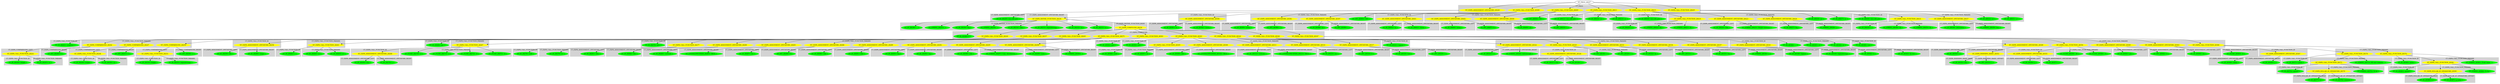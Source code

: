 digraph {

subgraph cluster0 {
 node [style=filled,color=white];
 style=filled;
 color=lightgrey;
 label = "CT_PROG";

"NT_EXPR_ASSIGNMENT_OPETATORS_28228"
 [fillcolor = yellow]
"NT_EXPR_CALL_FUNCTION_28389"
 [fillcolor = yellow]
"NT_EXPR_CALL_FUNCTION_28400"
 [fillcolor = yellow]
"NT_EXPR_CALL_FUNCTION_28411"
 [fillcolor = yellow]
"NT_EXPR_CALL_FUNCTION_28415"
 [fillcolor = yellow]
"NT_EXPR_CALL_FUNCTION_28429"
 [fillcolor = yellow]
}
"NT_PROG_28227"->"NT_EXPR_ASSIGNMENT_OPETATORS_28228"
subgraph cluster1 {
 node [style=filled,color=white];
 style=filled;
 color=lightgrey;
 label = "CT_EXPR_ASSIGNMENT_OPETATORS_LEFT";

"NT_ID_28229< two.cdfs.plot >"
 [fillcolor = green]
}
subgraph cluster2 {
 node [style=filled,color=white];
 style=filled;
 color=lightgrey;
 label = "CT_EXPR_ASSIGNMENT_OPETATORS_RIGHT";

"NT_EXPR_DEFINE_FUNCTION_28230"
 [fillcolor = yellow]
}
"NT_EXPR_ASSIGNMENT_OPETATORS_28228"->"NT_ID_28229< two.cdfs.plot >"
"NT_EXPR_ASSIGNMENT_OPETATORS_28228"->"NT_EXPR_DEFINE_FUNCTION_28230"
subgraph cluster3 {
 node [style=filled,color=white];
 style=filled;
 color=lightgrey;
 label = "CT_EXPR_DEFINE_FUNCTION_PARAMS";

"NT_ID_28231< x1 >"
 [fillcolor = green]
"NT_ID_28232< x2 >"
 [fillcolor = green]
"NT_ID_28233< legendstrings >"
 [fillcolor = green]
"NT_ID_28234< xlab >"
 [fillcolor = green]
"NT_STRING_28235<  >"
 [fillcolor = green]
"NT_ID_28236< log >"
 [fillcolor = green]
"NT_STRING_28237<  >"
 [fillcolor = green]
"NT_ID_28238< ... >"
 [fillcolor = green]
}
subgraph cluster4 {
 node [style=filled,color=white];
 style=filled;
 color=lightgrey;
 label = "CT_EXPR_DEFINE_FUNCTION_BODY";

"NT_EXPR_COMPOUND_28239"
 [fillcolor = yellow]
}
"NT_EXPR_DEFINE_FUNCTION_28230"->"NT_ID_28231< x1 >"
"NT_EXPR_DEFINE_FUNCTION_28230"->"NT_ID_28232< x2 >"
"NT_EXPR_DEFINE_FUNCTION_28230"->"NT_ID_28233< legendstrings >"
"NT_EXPR_DEFINE_FUNCTION_28230"->"NT_ID_28234< xlab >"
"NT_EXPR_DEFINE_FUNCTION_28230"->"NT_STRING_28235<  >"
"NT_EXPR_DEFINE_FUNCTION_28230"->"NT_ID_28236< log >"
"NT_EXPR_DEFINE_FUNCTION_28230"->"NT_STRING_28237<  >"
"NT_EXPR_DEFINE_FUNCTION_28230"->"NT_ID_28238< ... >"
"NT_EXPR_DEFINE_FUNCTION_28230"->"NT_EXPR_COMPOUND_28239"
subgraph cluster5 {
 node [style=filled,color=white];
 style=filled;
 color=lightgrey;
 label = "CT_EXPR_COMPOUND";

"NT_EXPR_CALL_FUNCTION_28240"
 [fillcolor = yellow]
"NT_EXPR_CALL_FUNCTION_28257"
 [fillcolor = yellow]
"NT_EXPR_CALL_FUNCTION_28265"
 [fillcolor = yellow]
"NT_EXPR_CALL_FUNCTION_28275"
 [fillcolor = yellow]
"NT_EXPR_CALL_FUNCTION_28301"
 [fillcolor = yellow]
"NT_EXPR_CALL_FUNCTION_28303"
 [fillcolor = yellow]
"NT_EXPR_CALL_FUNCTION_28320"
 [fillcolor = yellow]
"NT_EXPR_CALL_FUNCTION_28340"
 [fillcolor = yellow]
"NT_EXPR_CALL_FUNCTION_28347"
 [fillcolor = yellow]
"NT_ID_28388< k >"
 [fillcolor = green]
}
"NT_EXPR_COMPOUND_28239"->"NT_EXPR_CALL_FUNCTION_28240"
subgraph cluster6 {
 node [style=filled,color=white];
 style=filled;
 color=lightgrey;
 label = "CT_EXPR_CALL_FUNCTION_ID";

"NT_ID_28241< stopifnot >"
 [fillcolor = green]
}
subgraph cluster7 {
 node [style=filled,color=white];
 style=filled;
 color=lightgrey;
 label = "CT_EXPR_CALL_FUNCTION_PARAMS";

"NT_EXPR_COMPARISONS_28242"
 [fillcolor = yellow]
"NT_EXPR_COMPARISONS_28247"
 [fillcolor = yellow]
"NT_EXPR_COMPARISONS_28252"
 [fillcolor = yellow]
}
"NT_EXPR_CALL_FUNCTION_28240"->"NT_ID_28241< stopifnot >"
"NT_EXPR_CALL_FUNCTION_28240"->"NT_EXPR_COMPARISONS_28242"
subgraph cluster8 {
 node [style=filled,color=white];
 style=filled;
 color=lightgrey;
 label = "CT_EXPR_COMPARISONS_LEFT";

"NT_EXPR_CALL_FUNCTION_28243"
 [fillcolor = yellow]
}
subgraph cluster9 {
 node [style=filled,color=white];
 style=filled;
 color=lightgrey;
 label = "CT_EXPR_COMPARISONS_RIGHT";

"NT_INT_28246< 0 >"
 [fillcolor = green]
}
"NT_EXPR_COMPARISONS_28242"->"NT_EXPR_CALL_FUNCTION_28243"
subgraph cluster10 {
 node [style=filled,color=white];
 style=filled;
 color=lightgrey;
 label = "CT_EXPR_CALL_FUNCTION_ID";

"NT_ID_28244< length >"
 [fillcolor = green]
}
subgraph cluster11 {
 node [style=filled,color=white];
 style=filled;
 color=lightgrey;
 label = "CT_EXPR_CALL_FUNCTION_PARAMS";

"NT_ID_28245< x1 >"
 [fillcolor = green]
}
"NT_EXPR_CALL_FUNCTION_28243"->"NT_ID_28244< length >"
"NT_EXPR_CALL_FUNCTION_28243"->"NT_ID_28245< x1 >"
"NT_EXPR_COMPARISONS_28242"->"NT_INT_28246< 0 >"
"NT_EXPR_CALL_FUNCTION_28240"->"NT_EXPR_COMPARISONS_28247"
subgraph cluster12 {
 node [style=filled,color=white];
 style=filled;
 color=lightgrey;
 label = "CT_EXPR_COMPARISONS_LEFT";

"NT_EXPR_CALL_FUNCTION_28248"
 [fillcolor = yellow]
}
subgraph cluster13 {
 node [style=filled,color=white];
 style=filled;
 color=lightgrey;
 label = "CT_EXPR_COMPARISONS_RIGHT";

"NT_INT_28251< 0 >"
 [fillcolor = green]
}
"NT_EXPR_COMPARISONS_28247"->"NT_EXPR_CALL_FUNCTION_28248"
subgraph cluster14 {
 node [style=filled,color=white];
 style=filled;
 color=lightgrey;
 label = "CT_EXPR_CALL_FUNCTION_ID";

"NT_ID_28249< length >"
 [fillcolor = green]
}
subgraph cluster15 {
 node [style=filled,color=white];
 style=filled;
 color=lightgrey;
 label = "CT_EXPR_CALL_FUNCTION_PARAMS";

"NT_ID_28250< x2 >"
 [fillcolor = green]
}
"NT_EXPR_CALL_FUNCTION_28248"->"NT_ID_28249< length >"
"NT_EXPR_CALL_FUNCTION_28248"->"NT_ID_28250< x2 >"
"NT_EXPR_COMPARISONS_28247"->"NT_INT_28251< 0 >"
"NT_EXPR_CALL_FUNCTION_28240"->"NT_EXPR_COMPARISONS_28252"
subgraph cluster16 {
 node [style=filled,color=white];
 style=filled;
 color=lightgrey;
 label = "CT_EXPR_COMPARISONS_LEFT";

"NT_EXPR_CALL_FUNCTION_28253"
 [fillcolor = yellow]
}
subgraph cluster17 {
 node [style=filled,color=white];
 style=filled;
 color=lightgrey;
 label = "CT_EXPR_COMPARISONS_RIGHT";

"NT_INT_28256< 2 >"
 [fillcolor = green]
}
"NT_EXPR_COMPARISONS_28252"->"NT_EXPR_CALL_FUNCTION_28253"
subgraph cluster18 {
 node [style=filled,color=white];
 style=filled;
 color=lightgrey;
 label = "CT_EXPR_CALL_FUNCTION_ID";

"NT_ID_28254< length >"
 [fillcolor = green]
}
subgraph cluster19 {
 node [style=filled,color=white];
 style=filled;
 color=lightgrey;
 label = "CT_EXPR_CALL_FUNCTION_PARAMS";

"NT_ID_28255< legendstrings >"
 [fillcolor = green]
}
"NT_EXPR_CALL_FUNCTION_28253"->"NT_ID_28254< length >"
"NT_EXPR_CALL_FUNCTION_28253"->"NT_ID_28255< legendstrings >"
"NT_EXPR_COMPARISONS_28252"->"NT_INT_28256< 2 >"
"NT_EXPR_COMPOUND_28239"->"NT_EXPR_CALL_FUNCTION_28257"
subgraph cluster20 {
 node [style=filled,color=white];
 style=filled;
 color=lightgrey;
 label = "CT_EXPR_CALL_FUNCTION_ID";

"NT_EXPR_ASSIGNMENT_OPETATORS_28258"
 [fillcolor = yellow]
}
subgraph cluster21 {
 node [style=filled,color=white];
 style=filled;
 color=lightgrey;
 label = "CT_EXPR_CALL_FUNCTION_PARAMS";

"NT_EXPR_CALL_FUNCTION_28261"
 [fillcolor = yellow]
}
"NT_EXPR_CALL_FUNCTION_28257"->"NT_EXPR_ASSIGNMENT_OPETATORS_28258"
subgraph cluster22 {
 node [style=filled,color=white];
 style=filled;
 color=lightgrey;
 label = "CT_EXPR_ASSIGNMENT_OPETATORS_LEFT";

"NT_ID_28259< hilo >"
 [fillcolor = green]
}
subgraph cluster23 {
 node [style=filled,color=white];
 style=filled;
 color=lightgrey;
 label = "CT_EXPR_ASSIGNMENT_OPETATORS_RIGHT";

"NT_ID_28260< range >"
 [fillcolor = green]
}
"NT_EXPR_ASSIGNMENT_OPETATORS_28258"->"NT_ID_28259< hilo >"
"NT_EXPR_ASSIGNMENT_OPETATORS_28258"->"NT_ID_28260< range >"
"NT_EXPR_CALL_FUNCTION_28257"->"NT_EXPR_CALL_FUNCTION_28261"
subgraph cluster24 {
 node [style=filled,color=white];
 style=filled;
 color=lightgrey;
 label = "CT_EXPR_CALL_FUNCTION_ID";

"NT_ID_28262< c >"
 [fillcolor = green]
}
subgraph cluster25 {
 node [style=filled,color=white];
 style=filled;
 color=lightgrey;
 label = "CT_EXPR_CALL_FUNCTION_PARAMS";

"NT_ID_28263< x1 >"
 [fillcolor = green]
"NT_ID_28264< x2 >"
 [fillcolor = green]
}
"NT_EXPR_CALL_FUNCTION_28261"->"NT_ID_28262< c >"
"NT_EXPR_CALL_FUNCTION_28261"->"NT_ID_28263< x1 >"
"NT_EXPR_CALL_FUNCTION_28261"->"NT_ID_28264< x2 >"
"NT_EXPR_COMPOUND_28239"->"NT_EXPR_CALL_FUNCTION_28265"
subgraph cluster26 {
 node [style=filled,color=white];
 style=filled;
 color=lightgrey;
 label = "CT_EXPR_CALL_FUNCTION_ID";

"NT_ID_28266< par >"
 [fillcolor = green]
}
subgraph cluster27 {
 node [style=filled,color=white];
 style=filled;
 color=lightgrey;
 label = "CT_EXPR_CALL_FUNCTION_PARAMS";

"NT_EXPR_CALL_FUNCTION_28267"
 [fillcolor = yellow]
}
"NT_EXPR_CALL_FUNCTION_28265"->"NT_ID_28266< par >"
"NT_EXPR_CALL_FUNCTION_28265"->"NT_EXPR_CALL_FUNCTION_28267"
subgraph cluster28 {
 node [style=filled,color=white];
 style=filled;
 color=lightgrey;
 label = "CT_EXPR_CALL_FUNCTION_ID";

"NT_EXPR_ASSIGNMENT_OPETATORS_28268"
 [fillcolor = yellow]
}
subgraph cluster29 {
 node [style=filled,color=white];
 style=filled;
 color=lightgrey;
 label = "CT_EXPR_CALL_FUNCTION_PARAMS";

"NT_FLOAT_28271< .8 >"
 [fillcolor = green]
"NT_FLOAT_28272< .8 >"
 [fillcolor = green]
"NT_FLOAT_28273< .2 >"
 [fillcolor = green]
"NT_FLOAT_28274< .2 >"
 [fillcolor = green]
}
"NT_EXPR_CALL_FUNCTION_28267"->"NT_EXPR_ASSIGNMENT_OPETATORS_28268"
subgraph cluster30 {
 node [style=filled,color=white];
 style=filled;
 color=lightgrey;
 label = "CT_EXPR_ASSIGNMENT_OPETATORS_LEFT";

"NT_ID_28269< mai >"
 [fillcolor = green]
}
subgraph cluster31 {
 node [style=filled,color=white];
 style=filled;
 color=lightgrey;
 label = "CT_EXPR_ASSIGNMENT_OPETATORS_RIGHT";

"NT_ID_28270< c >"
 [fillcolor = green]
}
"NT_EXPR_ASSIGNMENT_OPETATORS_28268"->"NT_ID_28269< mai >"
"NT_EXPR_ASSIGNMENT_OPETATORS_28268"->"NT_ID_28270< c >"
"NT_EXPR_CALL_FUNCTION_28267"->"NT_FLOAT_28271< .8 >"
"NT_EXPR_CALL_FUNCTION_28267"->"NT_FLOAT_28272< .8 >"
"NT_EXPR_CALL_FUNCTION_28267"->"NT_FLOAT_28273< .2 >"
"NT_EXPR_CALL_FUNCTION_28267"->"NT_FLOAT_28274< .2 >"
"NT_EXPR_COMPOUND_28239"->"NT_EXPR_CALL_FUNCTION_28275"
subgraph cluster32 {
 node [style=filled,color=white];
 style=filled;
 color=lightgrey;
 label = "CT_EXPR_CALL_FUNCTION_ID";

"NT_ID_28276< plot >"
 [fillcolor = green]
}
subgraph cluster33 {
 node [style=filled,color=white];
 style=filled;
 color=lightgrey;
 label = "CT_EXPR_CALL_FUNCTION_PARAMS";

"NT_EXPR_CALL_FUNCTION_28277"
 [fillcolor = yellow]
"NT_EXPR_ASSIGNMENT_OPETATORS_28280"
 [fillcolor = yellow]
"NT_EXPR_ASSIGNMENT_OPETATORS_28283"
 [fillcolor = yellow]
"NT_EXPR_ASSIGNMENT_OPETATORS_28286"
 [fillcolor = yellow]
"NT_EXPR_ASSIGNMENT_OPETATORS_28289"
 [fillcolor = yellow]
"NT_EXPR_ASSIGNMENT_OPETATORS_28292"
 [fillcolor = yellow]
"NT_EXPR_ASSIGNMENT_OPETATORS_28295"
 [fillcolor = yellow]
"NT_EXPR_ASSIGNMENT_OPETATORS_28298"
 [fillcolor = yellow]
}
"NT_EXPR_CALL_FUNCTION_28275"->"NT_ID_28276< plot >"
"NT_EXPR_CALL_FUNCTION_28275"->"NT_EXPR_CALL_FUNCTION_28277"
subgraph cluster34 {
 node [style=filled,color=white];
 style=filled;
 color=lightgrey;
 label = "CT_EXPR_CALL_FUNCTION_ID";

"NT_ID_28278< ecdf >"
 [fillcolor = green]
}
subgraph cluster35 {
 node [style=filled,color=white];
 style=filled;
 color=lightgrey;
 label = "CT_EXPR_CALL_FUNCTION_PARAMS";

"NT_ID_28279< x1 >"
 [fillcolor = green]
}
"NT_EXPR_CALL_FUNCTION_28277"->"NT_ID_28278< ecdf >"
"NT_EXPR_CALL_FUNCTION_28277"->"NT_ID_28279< x1 >"
"NT_EXPR_CALL_FUNCTION_28275"->"NT_EXPR_ASSIGNMENT_OPETATORS_28280"
subgraph cluster36 {
 node [style=filled,color=white];
 style=filled;
 color=lightgrey;
 label = "CT_EXPR_ASSIGNMENT_OPETATORS_LEFT";

"NT_ID_28281< xlim >"
 [fillcolor = green]
}
subgraph cluster37 {
 node [style=filled,color=white];
 style=filled;
 color=lightgrey;
 label = "CT_EXPR_ASSIGNMENT_OPETATORS_RIGHT";

"NT_ID_28282< hilo >"
 [fillcolor = green]
}
"NT_EXPR_ASSIGNMENT_OPETATORS_28280"->"NT_ID_28281< xlim >"
"NT_EXPR_ASSIGNMENT_OPETATORS_28280"->"NT_ID_28282< hilo >"
"NT_EXPR_CALL_FUNCTION_28275"->"NT_EXPR_ASSIGNMENT_OPETATORS_28283"
subgraph cluster38 {
 node [style=filled,color=white];
 style=filled;
 color=lightgrey;
 label = "CT_EXPR_ASSIGNMENT_OPETATORS_LEFT";

"NT_ID_28284< verticals >"
 [fillcolor = green]
}
subgraph cluster39 {
 node [style=filled,color=white];
 style=filled;
 color=lightgrey;
 label = "CT_EXPR_ASSIGNMENT_OPETATORS_RIGHT";

"NT_LITERALSPECIFIER_28285< TRUE >"
 [fillcolor = green]
}
"NT_EXPR_ASSIGNMENT_OPETATORS_28283"->"NT_ID_28284< verticals >"
"NT_EXPR_ASSIGNMENT_OPETATORS_28283"->"NT_LITERALSPECIFIER_28285< TRUE >"
"NT_EXPR_CALL_FUNCTION_28275"->"NT_EXPR_ASSIGNMENT_OPETATORS_28286"
subgraph cluster40 {
 node [style=filled,color=white];
 style=filled;
 color=lightgrey;
 label = "CT_EXPR_ASSIGNMENT_OPETATORS_LEFT";

"NT_ID_28287< cex >"
 [fillcolor = green]
}
subgraph cluster41 {
 node [style=filled,color=white];
 style=filled;
 color=lightgrey;
 label = "CT_EXPR_ASSIGNMENT_OPETATORS_RIGHT";

"NT_INT_28288< 0 >"
 [fillcolor = green]
}
"NT_EXPR_ASSIGNMENT_OPETATORS_28286"->"NT_ID_28287< cex >"
"NT_EXPR_ASSIGNMENT_OPETATORS_28286"->"NT_INT_28288< 0 >"
"NT_EXPR_CALL_FUNCTION_28275"->"NT_EXPR_ASSIGNMENT_OPETATORS_28289"
subgraph cluster42 {
 node [style=filled,color=white];
 style=filled;
 color=lightgrey;
 label = "CT_EXPR_ASSIGNMENT_OPETATORS_LEFT";

"NT_ID_28290< xlab >"
 [fillcolor = green]
}
subgraph cluster43 {
 node [style=filled,color=white];
 style=filled;
 color=lightgrey;
 label = "CT_EXPR_ASSIGNMENT_OPETATORS_RIGHT";

"NT_ID_28291< xlab >"
 [fillcolor = green]
}
"NT_EXPR_ASSIGNMENT_OPETATORS_28289"->"NT_ID_28290< xlab >"
"NT_EXPR_ASSIGNMENT_OPETATORS_28289"->"NT_ID_28291< xlab >"
"NT_EXPR_CALL_FUNCTION_28275"->"NT_EXPR_ASSIGNMENT_OPETATORS_28292"
subgraph cluster44 {
 node [style=filled,color=white];
 style=filled;
 color=lightgrey;
 label = "CT_EXPR_ASSIGNMENT_OPETATORS_LEFT";

"NT_ID_28293< log >"
 [fillcolor = green]
}
subgraph cluster45 {
 node [style=filled,color=white];
 style=filled;
 color=lightgrey;
 label = "CT_EXPR_ASSIGNMENT_OPETATORS_RIGHT";

"NT_ID_28294< log >"
 [fillcolor = green]
}
"NT_EXPR_ASSIGNMENT_OPETATORS_28292"->"NT_ID_28293< log >"
"NT_EXPR_ASSIGNMENT_OPETATORS_28292"->"NT_ID_28294< log >"
"NT_EXPR_CALL_FUNCTION_28275"->"NT_EXPR_ASSIGNMENT_OPETATORS_28295"
subgraph cluster46 {
 node [style=filled,color=white];
 style=filled;
 color=lightgrey;
 label = "CT_EXPR_ASSIGNMENT_OPETATORS_LEFT";

"NT_ID_28296< ylab >"
 [fillcolor = green]
}
subgraph cluster47 {
 node [style=filled,color=white];
 style=filled;
 color=lightgrey;
 label = "CT_EXPR_ASSIGNMENT_OPETATORS_RIGHT";

"NT_STRING_28297< Cum. distribution >"
 [fillcolor = green]
}
"NT_EXPR_ASSIGNMENT_OPETATORS_28295"->"NT_ID_28296< ylab >"
"NT_EXPR_ASSIGNMENT_OPETATORS_28295"->"NT_STRING_28297< Cum. distribution >"
"NT_EXPR_CALL_FUNCTION_28275"->"NT_EXPR_ASSIGNMENT_OPETATORS_28298"
subgraph cluster48 {
 node [style=filled,color=white];
 style=filled;
 color=lightgrey;
 label = "CT_EXPR_ASSIGNMENT_OPETATORS_LEFT";

"NT_ID_28299< main >"
 [fillcolor = green]
}
subgraph cluster49 {
 node [style=filled,color=white];
 style=filled;
 color=lightgrey;
 label = "CT_EXPR_ASSIGNMENT_OPETATORS_RIGHT";

"NT_STRING_28300<  >"
 [fillcolor = green]
}
"NT_EXPR_ASSIGNMENT_OPETATORS_28298"->"NT_ID_28299< main >"
"NT_EXPR_ASSIGNMENT_OPETATORS_28298"->"NT_STRING_28300<  >"
"NT_EXPR_COMPOUND_28239"->"NT_EXPR_CALL_FUNCTION_28301"
subgraph cluster50 {
 node [style=filled,color=white];
 style=filled;
 color=lightgrey;
 label = "CT_EXPR_CALL_FUNCTION_ID";

"NT_ID_28302< grid >"
 [fillcolor = green]
}
"NT_EXPR_CALL_FUNCTION_28301"->"NT_ID_28302< grid >"
"NT_EXPR_COMPOUND_28239"->"NT_EXPR_CALL_FUNCTION_28303"
subgraph cluster51 {
 node [style=filled,color=white];
 style=filled;
 color=lightgrey;
 label = "CT_EXPR_CALL_FUNCTION_ID";

"NT_ID_28304< plot >"
 [fillcolor = green]
}
subgraph cluster52 {
 node [style=filled,color=white];
 style=filled;
 color=lightgrey;
 label = "CT_EXPR_CALL_FUNCTION_PARAMS";

"NT_EXPR_CALL_FUNCTION_28305"
 [fillcolor = yellow]
"NT_EXPR_ASSIGNMENT_OPETATORS_28308"
 [fillcolor = yellow]
"NT_EXPR_ASSIGNMENT_OPETATORS_28311"
 [fillcolor = yellow]
"NT_EXPR_ASSIGNMENT_OPETATORS_28314"
 [fillcolor = yellow]
"NT_EXPR_ASSIGNMENT_OPETATORS_28317"
 [fillcolor = yellow]
}
"NT_EXPR_CALL_FUNCTION_28303"->"NT_ID_28304< plot >"
"NT_EXPR_CALL_FUNCTION_28303"->"NT_EXPR_CALL_FUNCTION_28305"
subgraph cluster53 {
 node [style=filled,color=white];
 style=filled;
 color=lightgrey;
 label = "CT_EXPR_CALL_FUNCTION_ID";

"NT_ID_28306< ecdf >"
 [fillcolor = green]
}
subgraph cluster54 {
 node [style=filled,color=white];
 style=filled;
 color=lightgrey;
 label = "CT_EXPR_CALL_FUNCTION_PARAMS";

"NT_ID_28307< x2 >"
 [fillcolor = green]
}
"NT_EXPR_CALL_FUNCTION_28305"->"NT_ID_28306< ecdf >"
"NT_EXPR_CALL_FUNCTION_28305"->"NT_ID_28307< x2 >"
"NT_EXPR_CALL_FUNCTION_28303"->"NT_EXPR_ASSIGNMENT_OPETATORS_28308"
subgraph cluster55 {
 node [style=filled,color=white];
 style=filled;
 color=lightgrey;
 label = "CT_EXPR_ASSIGNMENT_OPETATORS_LEFT";

"NT_ID_28309< add >"
 [fillcolor = green]
}
subgraph cluster56 {
 node [style=filled,color=white];
 style=filled;
 color=lightgrey;
 label = "CT_EXPR_ASSIGNMENT_OPETATORS_RIGHT";

"NT_LITERALSPECIFIER_28310< TRUE >"
 [fillcolor = green]
}
"NT_EXPR_ASSIGNMENT_OPETATORS_28308"->"NT_ID_28309< add >"
"NT_EXPR_ASSIGNMENT_OPETATORS_28308"->"NT_LITERALSPECIFIER_28310< TRUE >"
"NT_EXPR_CALL_FUNCTION_28303"->"NT_EXPR_ASSIGNMENT_OPETATORS_28311"
subgraph cluster57 {
 node [style=filled,color=white];
 style=filled;
 color=lightgrey;
 label = "CT_EXPR_ASSIGNMENT_OPETATORS_LEFT";

"NT_ID_28312< verticals >"
 [fillcolor = green]
}
subgraph cluster58 {
 node [style=filled,color=white];
 style=filled;
 color=lightgrey;
 label = "CT_EXPR_ASSIGNMENT_OPETATORS_RIGHT";

"NT_LITERALSPECIFIER_28313< TRUE >"
 [fillcolor = green]
}
"NT_EXPR_ASSIGNMENT_OPETATORS_28311"->"NT_ID_28312< verticals >"
"NT_EXPR_ASSIGNMENT_OPETATORS_28311"->"NT_LITERALSPECIFIER_28313< TRUE >"
"NT_EXPR_CALL_FUNCTION_28303"->"NT_EXPR_ASSIGNMENT_OPETATORS_28314"
subgraph cluster59 {
 node [style=filled,color=white];
 style=filled;
 color=lightgrey;
 label = "CT_EXPR_ASSIGNMENT_OPETATORS_LEFT";

"NT_ID_28315< cex >"
 [fillcolor = green]
}
subgraph cluster60 {
 node [style=filled,color=white];
 style=filled;
 color=lightgrey;
 label = "CT_EXPR_ASSIGNMENT_OPETATORS_RIGHT";

"NT_INT_28316< 0 >"
 [fillcolor = green]
}
"NT_EXPR_ASSIGNMENT_OPETATORS_28314"->"NT_ID_28315< cex >"
"NT_EXPR_ASSIGNMENT_OPETATORS_28314"->"NT_INT_28316< 0 >"
"NT_EXPR_CALL_FUNCTION_28303"->"NT_EXPR_ASSIGNMENT_OPETATORS_28317"
subgraph cluster61 {
 node [style=filled,color=white];
 style=filled;
 color=lightgrey;
 label = "CT_EXPR_ASSIGNMENT_OPETATORS_LEFT";

"NT_ID_28318< lwd >"
 [fillcolor = green]
}
subgraph cluster62 {
 node [style=filled,color=white];
 style=filled;
 color=lightgrey;
 label = "CT_EXPR_ASSIGNMENT_OPETATORS_RIGHT";

"NT_INT_28319< 3 >"
 [fillcolor = green]
}
"NT_EXPR_ASSIGNMENT_OPETATORS_28317"->"NT_ID_28318< lwd >"
"NT_EXPR_ASSIGNMENT_OPETATORS_28317"->"NT_INT_28319< 3 >"
"NT_EXPR_COMPOUND_28239"->"NT_EXPR_CALL_FUNCTION_28320"
subgraph cluster63 {
 node [style=filled,color=white];
 style=filled;
 color=lightgrey;
 label = "CT_EXPR_CALL_FUNCTION_ID";

"NT_ID_28321< legend >"
 [fillcolor = green]
}
subgraph cluster64 {
 node [style=filled,color=white];
 style=filled;
 color=lightgrey;
 label = "CT_EXPR_CALL_FUNCTION_PARAMS";

"NT_EXPR_ASSIGNMENT_OPETATORS_28322"
 [fillcolor = yellow]
"NT_EXPR_CALL_FUNCTION_28325"
 [fillcolor = yellow]
"NT_EXPR_ASSIGNMENT_OPETATORS_28331"
 [fillcolor = yellow]
"NT_EXPR_ASSIGNMENT_OPETATORS_28334"
 [fillcolor = yellow]
"NT_EXPR_ASSIGNMENT_OPETATORS_28337"
 [fillcolor = yellow]
}
"NT_EXPR_CALL_FUNCTION_28320"->"NT_ID_28321< legend >"
"NT_EXPR_CALL_FUNCTION_28320"->"NT_EXPR_ASSIGNMENT_OPETATORS_28322"
subgraph cluster65 {
 node [style=filled,color=white];
 style=filled;
 color=lightgrey;
 label = "CT_EXPR_ASSIGNMENT_OPETATORS_LEFT";

"NT_ID_28323< x >"
 [fillcolor = green]
}
subgraph cluster66 {
 node [style=filled,color=white];
 style=filled;
 color=lightgrey;
 label = "CT_EXPR_ASSIGNMENT_OPETATORS_RIGHT";

"NT_STRING_28324< bottomright >"
 [fillcolor = green]
}
"NT_EXPR_ASSIGNMENT_OPETATORS_28322"->"NT_ID_28323< x >"
"NT_EXPR_ASSIGNMENT_OPETATORS_28322"->"NT_STRING_28324< bottomright >"
"NT_EXPR_CALL_FUNCTION_28320"->"NT_EXPR_CALL_FUNCTION_28325"
subgraph cluster67 {
 node [style=filled,color=white];
 style=filled;
 color=lightgrey;
 label = "CT_EXPR_CALL_FUNCTION_ID";

"NT_EXPR_ASSIGNMENT_OPETATORS_28326"
 [fillcolor = yellow]
}
subgraph cluster68 {
 node [style=filled,color=white];
 style=filled;
 color=lightgrey;
 label = "CT_EXPR_CALL_FUNCTION_PARAMS";

"NT_INT_28329< 1 >"
 [fillcolor = green]
"NT_INT_28330< 3 >"
 [fillcolor = green]
}
"NT_EXPR_CALL_FUNCTION_28325"->"NT_EXPR_ASSIGNMENT_OPETATORS_28326"
subgraph cluster69 {
 node [style=filled,color=white];
 style=filled;
 color=lightgrey;
 label = "CT_EXPR_ASSIGNMENT_OPETATORS_LEFT";

"NT_ID_28327< lwd >"
 [fillcolor = green]
}
subgraph cluster70 {
 node [style=filled,color=white];
 style=filled;
 color=lightgrey;
 label = "CT_EXPR_ASSIGNMENT_OPETATORS_RIGHT";

"NT_ID_28328< c >"
 [fillcolor = green]
}
"NT_EXPR_ASSIGNMENT_OPETATORS_28326"->"NT_ID_28327< lwd >"
"NT_EXPR_ASSIGNMENT_OPETATORS_28326"->"NT_ID_28328< c >"
"NT_EXPR_CALL_FUNCTION_28325"->"NT_INT_28329< 1 >"
"NT_EXPR_CALL_FUNCTION_28325"->"NT_INT_28330< 3 >"
"NT_EXPR_CALL_FUNCTION_28320"->"NT_EXPR_ASSIGNMENT_OPETATORS_28331"
subgraph cluster71 {
 node [style=filled,color=white];
 style=filled;
 color=lightgrey;
 label = "CT_EXPR_ASSIGNMENT_OPETATORS_LEFT";

"NT_ID_28332< lty >"
 [fillcolor = green]
}
subgraph cluster72 {
 node [style=filled,color=white];
 style=filled;
 color=lightgrey;
 label = "CT_EXPR_ASSIGNMENT_OPETATORS_RIGHT";

"NT_INT_28333< 1 >"
 [fillcolor = green]
}
"NT_EXPR_ASSIGNMENT_OPETATORS_28331"->"NT_ID_28332< lty >"
"NT_EXPR_ASSIGNMENT_OPETATORS_28331"->"NT_INT_28333< 1 >"
"NT_EXPR_CALL_FUNCTION_28320"->"NT_EXPR_ASSIGNMENT_OPETATORS_28334"
subgraph cluster73 {
 node [style=filled,color=white];
 style=filled;
 color=lightgrey;
 label = "CT_EXPR_ASSIGNMENT_OPETATORS_LEFT";

"NT_ID_28335< bty >"
 [fillcolor = green]
}
subgraph cluster74 {
 node [style=filled,color=white];
 style=filled;
 color=lightgrey;
 label = "CT_EXPR_ASSIGNMENT_OPETATORS_RIGHT";

"NT_STRING_28336< n >"
 [fillcolor = green]
}
"NT_EXPR_ASSIGNMENT_OPETATORS_28334"->"NT_ID_28335< bty >"
"NT_EXPR_ASSIGNMENT_OPETATORS_28334"->"NT_STRING_28336< n >"
"NT_EXPR_CALL_FUNCTION_28320"->"NT_EXPR_ASSIGNMENT_OPETATORS_28337"
subgraph cluster75 {
 node [style=filled,color=white];
 style=filled;
 color=lightgrey;
 label = "CT_EXPR_ASSIGNMENT_OPETATORS_LEFT";

"NT_ID_28338< legend >"
 [fillcolor = green]
}
subgraph cluster76 {
 node [style=filled,color=white];
 style=filled;
 color=lightgrey;
 label = "CT_EXPR_ASSIGNMENT_OPETATORS_RIGHT";

"NT_ID_28339< legendstrings >"
 [fillcolor = green]
}
"NT_EXPR_ASSIGNMENT_OPETATORS_28337"->"NT_ID_28338< legend >"
"NT_EXPR_ASSIGNMENT_OPETATORS_28337"->"NT_ID_28339< legendstrings >"
"NT_EXPR_COMPOUND_28239"->"NT_EXPR_CALL_FUNCTION_28340"
subgraph cluster77 {
 node [style=filled,color=white];
 style=filled;
 color=lightgrey;
 label = "CT_EXPR_CALL_FUNCTION_ID";

"NT_EXPR_ASSIGNMENT_OPETATORS_28341"
 [fillcolor = yellow]
}
subgraph cluster78 {
 node [style=filled,color=white];
 style=filled;
 color=lightgrey;
 label = "CT_EXPR_CALL_FUNCTION_PARAMS";

"NT_ID_28344< x1 >"
 [fillcolor = green]
"NT_ID_28345< x2 >"
 [fillcolor = green]
"NT_ID_28346< ... >"
 [fillcolor = green]
}
"NT_EXPR_CALL_FUNCTION_28340"->"NT_EXPR_ASSIGNMENT_OPETATORS_28341"
subgraph cluster79 {
 node [style=filled,color=white];
 style=filled;
 color=lightgrey;
 label = "CT_EXPR_ASSIGNMENT_OPETATORS_LEFT";

"NT_ID_28342< k >"
 [fillcolor = green]
}
subgraph cluster80 {
 node [style=filled,color=white];
 style=filled;
 color=lightgrey;
 label = "CT_EXPR_ASSIGNMENT_OPETATORS_RIGHT";

"NT_ID_28343< ks.test >"
 [fillcolor = green]
}
"NT_EXPR_ASSIGNMENT_OPETATORS_28341"->"NT_ID_28342< k >"
"NT_EXPR_ASSIGNMENT_OPETATORS_28341"->"NT_ID_28343< ks.test >"
"NT_EXPR_CALL_FUNCTION_28340"->"NT_ID_28344< x1 >"
"NT_EXPR_CALL_FUNCTION_28340"->"NT_ID_28345< x2 >"
"NT_EXPR_CALL_FUNCTION_28340"->"NT_ID_28346< ... >"
"NT_EXPR_COMPOUND_28239"->"NT_EXPR_CALL_FUNCTION_28347"
subgraph cluster81 {
 node [style=filled,color=white];
 style=filled;
 color=lightgrey;
 label = "CT_EXPR_CALL_FUNCTION_ID";

"NT_ID_28348< text >"
 [fillcolor = green]
}
subgraph cluster82 {
 node [style=filled,color=white];
 style=filled;
 color=lightgrey;
 label = "CT_EXPR_CALL_FUNCTION_PARAMS";

"NT_EXPR_ASSIGNMENT_OPETATORS_28349"
 [fillcolor = yellow]
"NT_EXPR_CALL_FUNCTION_28354"
 [fillcolor = yellow]
"NT_EXPR_ASSIGNMENT_OPETATORS_28360"
 [fillcolor = yellow]
"NT_EXPR_ASSIGNMENT_OPETATORS_28363"
 [fillcolor = yellow]
"NT_EXPR_CALL_FUNCTION_28366"
 [fillcolor = yellow]
}
"NT_EXPR_CALL_FUNCTION_28347"->"NT_ID_28348< text >"
"NT_EXPR_CALL_FUNCTION_28347"->"NT_EXPR_ASSIGNMENT_OPETATORS_28349"
subgraph cluster83 {
 node [style=filled,color=white];
 style=filled;
 color=lightgrey;
 label = "CT_EXPR_ASSIGNMENT_OPETATORS_LEFT";

"NT_ID_28350< x >"
 [fillcolor = green]
}
subgraph cluster84 {
 node [style=filled,color=white];
 style=filled;
 color=lightgrey;
 label = "CT_EXPR_ASSIGNMENT_OPETATORS_RIGHT";

"NT_EXPR_INDEXING_BASIC_28351"
 [fillcolor = yellow]
}
"NT_EXPR_ASSIGNMENT_OPETATORS_28349"->"NT_ID_28350< x >"
"NT_EXPR_ASSIGNMENT_OPETATORS_28349"->"NT_EXPR_INDEXING_BASIC_28351"
subgraph cluster85 {
 node [style=filled,color=white];
 style=filled;
 color=lightgrey;
 label = "CT_EXPR_INDEXING_BASIC_BASE";

"NT_ID_28352< hilo >"
 [fillcolor = green]}
subgraph cluster86 {
 node [style=filled,color=white];
 style=filled;
 color=lightgrey;
 label = "CT_EXPR_INDEXING_BASIC_OFFSET";

"NT_INT_28353< 1 >"
 [fillcolor = green]}
"NT_EXPR_INDEXING_BASIC_28351"->"NT_ID_28352< hilo >"
"NT_EXPR_INDEXING_BASIC_28351"->"NT_INT_28353< 1 >"
"NT_EXPR_CALL_FUNCTION_28347"->"NT_EXPR_CALL_FUNCTION_28354"
subgraph cluster87 {
 node [style=filled,color=white];
 style=filled;
 color=lightgrey;
 label = "CT_EXPR_CALL_FUNCTION_ID";

"NT_EXPR_ASSIGNMENT_OPETATORS_28355"
 [fillcolor = yellow]
}
subgraph cluster88 {
 node [style=filled,color=white];
 style=filled;
 color=lightgrey;
 label = "CT_EXPR_CALL_FUNCTION_PARAMS";

"NT_FLOAT_28358< .9 >"
 [fillcolor = green]
"NT_FLOAT_28359< .85 >"
 [fillcolor = green]
}
"NT_EXPR_CALL_FUNCTION_28354"->"NT_EXPR_ASSIGNMENT_OPETATORS_28355"
subgraph cluster89 {
 node [style=filled,color=white];
 style=filled;
 color=lightgrey;
 label = "CT_EXPR_ASSIGNMENT_OPETATORS_LEFT";

"NT_ID_28356< y >"
 [fillcolor = green]
}
subgraph cluster90 {
 node [style=filled,color=white];
 style=filled;
 color=lightgrey;
 label = "CT_EXPR_ASSIGNMENT_OPETATORS_RIGHT";

"NT_ID_28357< c >"
 [fillcolor = green]
}
"NT_EXPR_ASSIGNMENT_OPETATORS_28355"->"NT_ID_28356< y >"
"NT_EXPR_ASSIGNMENT_OPETATORS_28355"->"NT_ID_28357< c >"
"NT_EXPR_CALL_FUNCTION_28354"->"NT_FLOAT_28358< .9 >"
"NT_EXPR_CALL_FUNCTION_28354"->"NT_FLOAT_28359< .85 >"
"NT_EXPR_CALL_FUNCTION_28347"->"NT_EXPR_ASSIGNMENT_OPETATORS_28360"
subgraph cluster91 {
 node [style=filled,color=white];
 style=filled;
 color=lightgrey;
 label = "CT_EXPR_ASSIGNMENT_OPETATORS_LEFT";

"NT_ID_28361< pos >"
 [fillcolor = green]
}
subgraph cluster92 {
 node [style=filled,color=white];
 style=filled;
 color=lightgrey;
 label = "CT_EXPR_ASSIGNMENT_OPETATORS_RIGHT";

"NT_INT_28362< 4 >"
 [fillcolor = green]
}
"NT_EXPR_ASSIGNMENT_OPETATORS_28360"->"NT_ID_28361< pos >"
"NT_EXPR_ASSIGNMENT_OPETATORS_28360"->"NT_INT_28362< 4 >"
"NT_EXPR_CALL_FUNCTION_28347"->"NT_EXPR_ASSIGNMENT_OPETATORS_28363"
subgraph cluster93 {
 node [style=filled,color=white];
 style=filled;
 color=lightgrey;
 label = "CT_EXPR_ASSIGNMENT_OPETATORS_LEFT";

"NT_ID_28364< cex >"
 [fillcolor = green]
}
subgraph cluster94 {
 node [style=filled,color=white];
 style=filled;
 color=lightgrey;
 label = "CT_EXPR_ASSIGNMENT_OPETATORS_RIGHT";

"NT_FLOAT_28365< .8 >"
 [fillcolor = green]
}
"NT_EXPR_ASSIGNMENT_OPETATORS_28363"->"NT_ID_28364< cex >"
"NT_EXPR_ASSIGNMENT_OPETATORS_28363"->"NT_FLOAT_28365< .8 >"
"NT_EXPR_CALL_FUNCTION_28347"->"NT_EXPR_CALL_FUNCTION_28366"
subgraph cluster95 {
 node [style=filled,color=white];
 style=filled;
 color=lightgrey;
 label = "CT_EXPR_CALL_FUNCTION_ID";

"NT_EXPR_ASSIGNMENT_OPETATORS_28367"
 [fillcolor = yellow]
}
subgraph cluster96 {
 node [style=filled,color=white];
 style=filled;
 color=lightgrey;
 label = "CT_EXPR_CALL_FUNCTION_PARAMS";

"NT_EXPR_CALL_FUNCTION_28370"
 [fillcolor = yellow]
"NT_EXPR_CALL_FUNCTION_28379"
 [fillcolor = yellow]
}
"NT_EXPR_CALL_FUNCTION_28366"->"NT_EXPR_ASSIGNMENT_OPETATORS_28367"
subgraph cluster97 {
 node [style=filled,color=white];
 style=filled;
 color=lightgrey;
 label = "CT_EXPR_ASSIGNMENT_OPETATORS_LEFT";

"NT_ID_28368< labels >"
 [fillcolor = green]
}
subgraph cluster98 {
 node [style=filled,color=white];
 style=filled;
 color=lightgrey;
 label = "CT_EXPR_ASSIGNMENT_OPETATORS_RIGHT";

"NT_ID_28369< c >"
 [fillcolor = green]
}
"NT_EXPR_ASSIGNMENT_OPETATORS_28367"->"NT_ID_28368< labels >"
"NT_EXPR_ASSIGNMENT_OPETATORS_28367"->"NT_ID_28369< c >"
"NT_EXPR_CALL_FUNCTION_28366"->"NT_EXPR_CALL_FUNCTION_28370"
subgraph cluster99 {
 node [style=filled,color=white];
 style=filled;
 color=lightgrey;
 label = "CT_EXPR_CALL_FUNCTION_ID";

"NT_ID_28371< paste >"
 [fillcolor = green]
}
subgraph cluster100 {
 node [style=filled,color=white];
 style=filled;
 color=lightgrey;
 label = "CT_EXPR_CALL_FUNCTION_PARAMS";

"NT_STRING_28372< KS test statistic:  >"
 [fillcolor = green]
"NT_EXPR_CALL_FUNCTION_28373"
 [fillcolor = yellow]
}
"NT_EXPR_CALL_FUNCTION_28370"->"NT_ID_28371< paste >"
"NT_EXPR_CALL_FUNCTION_28370"->"NT_STRING_28372< KS test statistic:  >"
"NT_EXPR_CALL_FUNCTION_28370"->"NT_EXPR_CALL_FUNCTION_28373"
subgraph cluster101 {
 node [style=filled,color=white];
 style=filled;
 color=lightgrey;
 label = "CT_EXPR_CALL_FUNCTION_ID";

"NT_ID_28374< sprintf >"
 [fillcolor = green]
}
subgraph cluster102 {
 node [style=filled,color=white];
 style=filled;
 color=lightgrey;
 label = "CT_EXPR_CALL_FUNCTION_PARAMS";

"NT_STRING_28375< %.3g >"
 [fillcolor = green]
"NT_EXPR_DOLLAR_AT_OPERATORS_28376"
 [fillcolor = yellow]
}
"NT_EXPR_CALL_FUNCTION_28373"->"NT_ID_28374< sprintf >"
"NT_EXPR_CALL_FUNCTION_28373"->"NT_STRING_28375< %.3g >"
"NT_EXPR_CALL_FUNCTION_28373"->"NT_EXPR_DOLLAR_AT_OPERATORS_28376"
subgraph cluster103 {
 node [style=filled,color=white];
 style=filled;
 color=lightgrey;
 label = "CT_EXPR_DOLLAR_AT_OPERATORS_BASE";

"NT_ID_28377< k >"
 [fillcolor = green]
}
subgraph cluster104 {
 node [style=filled,color=white];
 style=filled;
 color=lightgrey;
 label = "CT_EXPR_DOLLAR_AT_OPERATORS_OFFSET";

"NT_ID_28378< statistic >"
 [fillcolor = green]
}
"NT_EXPR_DOLLAR_AT_OPERATORS_28376"->"NT_ID_28377< k >"
"NT_EXPR_DOLLAR_AT_OPERATORS_28376"->"NT_ID_28378< statistic >"
"NT_EXPR_CALL_FUNCTION_28366"->"NT_EXPR_CALL_FUNCTION_28379"
subgraph cluster105 {
 node [style=filled,color=white];
 style=filled;
 color=lightgrey;
 label = "CT_EXPR_CALL_FUNCTION_ID";

"NT_ID_28380< paste >"
 [fillcolor = green]
}
subgraph cluster106 {
 node [style=filled,color=white];
 style=filled;
 color=lightgrey;
 label = "CT_EXPR_CALL_FUNCTION_PARAMS";

"NT_STRING_28381< Prob value:  >"
 [fillcolor = green]
"NT_EXPR_CALL_FUNCTION_28382"
 [fillcolor = yellow]
}
"NT_EXPR_CALL_FUNCTION_28379"->"NT_ID_28380< paste >"
"NT_EXPR_CALL_FUNCTION_28379"->"NT_STRING_28381< Prob value:  >"
"NT_EXPR_CALL_FUNCTION_28379"->"NT_EXPR_CALL_FUNCTION_28382"
subgraph cluster107 {
 node [style=filled,color=white];
 style=filled;
 color=lightgrey;
 label = "CT_EXPR_CALL_FUNCTION_ID";

"NT_ID_28383< sprintf >"
 [fillcolor = green]
}
subgraph cluster108 {
 node [style=filled,color=white];
 style=filled;
 color=lightgrey;
 label = "CT_EXPR_CALL_FUNCTION_PARAMS";

"NT_STRING_28384< %.3g >"
 [fillcolor = green]
"NT_EXPR_DOLLAR_AT_OPERATORS_28385"
 [fillcolor = yellow]
}
"NT_EXPR_CALL_FUNCTION_28382"->"NT_ID_28383< sprintf >"
"NT_EXPR_CALL_FUNCTION_28382"->"NT_STRING_28384< %.3g >"
"NT_EXPR_CALL_FUNCTION_28382"->"NT_EXPR_DOLLAR_AT_OPERATORS_28385"
subgraph cluster109 {
 node [style=filled,color=white];
 style=filled;
 color=lightgrey;
 label = "CT_EXPR_DOLLAR_AT_OPERATORS_BASE";

"NT_ID_28386< k >"
 [fillcolor = green]
}
subgraph cluster110 {
 node [style=filled,color=white];
 style=filled;
 color=lightgrey;
 label = "CT_EXPR_DOLLAR_AT_OPERATORS_OFFSET";

"NT_ID_28387< p.value >"
 [fillcolor = green]
}
"NT_EXPR_DOLLAR_AT_OPERATORS_28385"->"NT_ID_28386< k >"
"NT_EXPR_DOLLAR_AT_OPERATORS_28385"->"NT_ID_28387< p.value >"
"NT_EXPR_COMPOUND_28239"->"NT_ID_28388< k >"
"NT_PROG_28227"->"NT_EXPR_CALL_FUNCTION_28389"
subgraph cluster111 {
 node [style=filled,color=white];
 style=filled;
 color=lightgrey;
 label = "CT_EXPR_CALL_FUNCTION_ID";

"NT_EXPR_ASSIGNMENT_OPETATORS_28390"
 [fillcolor = yellow]
}
subgraph cluster112 {
 node [style=filled,color=white];
 style=filled;
 color=lightgrey;
 label = "CT_EXPR_CALL_FUNCTION_PARAMS";

"NT_INT_28393< 100 >"
 [fillcolor = green]
"NT_EXPR_ASSIGNMENT_OPETATORS_28394"
 [fillcolor = yellow]
"NT_EXPR_ASSIGNMENT_OPETATORS_28397"
 [fillcolor = yellow]
}
"NT_EXPR_CALL_FUNCTION_28389"->"NT_EXPR_ASSIGNMENT_OPETATORS_28390"
subgraph cluster113 {
 node [style=filled,color=white];
 style=filled;
 color=lightgrey;
 label = "CT_EXPR_ASSIGNMENT_OPETATORS_LEFT";

"NT_ID_28391< x1 >"
 [fillcolor = green]
}
subgraph cluster114 {
 node [style=filled,color=white];
 style=filled;
 color=lightgrey;
 label = "CT_EXPR_ASSIGNMENT_OPETATORS_RIGHT";

"NT_ID_28392< rnorm >"
 [fillcolor = green]
}
"NT_EXPR_ASSIGNMENT_OPETATORS_28390"->"NT_ID_28391< x1 >"
"NT_EXPR_ASSIGNMENT_OPETATORS_28390"->"NT_ID_28392< rnorm >"
"NT_EXPR_CALL_FUNCTION_28389"->"NT_INT_28393< 100 >"
"NT_EXPR_CALL_FUNCTION_28389"->"NT_EXPR_ASSIGNMENT_OPETATORS_28394"
subgraph cluster115 {
 node [style=filled,color=white];
 style=filled;
 color=lightgrey;
 label = "CT_EXPR_ASSIGNMENT_OPETATORS_LEFT";

"NT_ID_28395< mean >"
 [fillcolor = green]
}
subgraph cluster116 {
 node [style=filled,color=white];
 style=filled;
 color=lightgrey;
 label = "CT_EXPR_ASSIGNMENT_OPETATORS_RIGHT";

"NT_INT_28396< 7 >"
 [fillcolor = green]
}
"NT_EXPR_ASSIGNMENT_OPETATORS_28394"->"NT_ID_28395< mean >"
"NT_EXPR_ASSIGNMENT_OPETATORS_28394"->"NT_INT_28396< 7 >"
"NT_EXPR_CALL_FUNCTION_28389"->"NT_EXPR_ASSIGNMENT_OPETATORS_28397"
subgraph cluster117 {
 node [style=filled,color=white];
 style=filled;
 color=lightgrey;
 label = "CT_EXPR_ASSIGNMENT_OPETATORS_LEFT";

"NT_ID_28398< sd >"
 [fillcolor = green]
}
subgraph cluster118 {
 node [style=filled,color=white];
 style=filled;
 color=lightgrey;
 label = "CT_EXPR_ASSIGNMENT_OPETATORS_RIGHT";

"NT_INT_28399< 1 >"
 [fillcolor = green]
}
"NT_EXPR_ASSIGNMENT_OPETATORS_28397"->"NT_ID_28398< sd >"
"NT_EXPR_ASSIGNMENT_OPETATORS_28397"->"NT_INT_28399< 1 >"
"NT_PROG_28227"->"NT_EXPR_CALL_FUNCTION_28400"
subgraph cluster119 {
 node [style=filled,color=white];
 style=filled;
 color=lightgrey;
 label = "CT_EXPR_CALL_FUNCTION_ID";

"NT_EXPR_ASSIGNMENT_OPETATORS_28401"
 [fillcolor = yellow]
}
subgraph cluster120 {
 node [style=filled,color=white];
 style=filled;
 color=lightgrey;
 label = "CT_EXPR_CALL_FUNCTION_PARAMS";

"NT_INT_28404< 100 >"
 [fillcolor = green]
"NT_EXPR_ASSIGNMENT_OPETATORS_28405"
 [fillcolor = yellow]
"NT_EXPR_ASSIGNMENT_OPETATORS_28408"
 [fillcolor = yellow]
}
"NT_EXPR_CALL_FUNCTION_28400"->"NT_EXPR_ASSIGNMENT_OPETATORS_28401"
subgraph cluster121 {
 node [style=filled,color=white];
 style=filled;
 color=lightgrey;
 label = "CT_EXPR_ASSIGNMENT_OPETATORS_LEFT";

"NT_ID_28402< x2 >"
 [fillcolor = green]
}
subgraph cluster122 {
 node [style=filled,color=white];
 style=filled;
 color=lightgrey;
 label = "CT_EXPR_ASSIGNMENT_OPETATORS_RIGHT";

"NT_ID_28403< rnorm >"
 [fillcolor = green]
}
"NT_EXPR_ASSIGNMENT_OPETATORS_28401"->"NT_ID_28402< x2 >"
"NT_EXPR_ASSIGNMENT_OPETATORS_28401"->"NT_ID_28403< rnorm >"
"NT_EXPR_CALL_FUNCTION_28400"->"NT_INT_28404< 100 >"
"NT_EXPR_CALL_FUNCTION_28400"->"NT_EXPR_ASSIGNMENT_OPETATORS_28405"
subgraph cluster123 {
 node [style=filled,color=white];
 style=filled;
 color=lightgrey;
 label = "CT_EXPR_ASSIGNMENT_OPETATORS_LEFT";

"NT_ID_28406< mean >"
 [fillcolor = green]
}
subgraph cluster124 {
 node [style=filled,color=white];
 style=filled;
 color=lightgrey;
 label = "CT_EXPR_ASSIGNMENT_OPETATORS_RIGHT";

"NT_INT_28407< 9 >"
 [fillcolor = green]
}
"NT_EXPR_ASSIGNMENT_OPETATORS_28405"->"NT_ID_28406< mean >"
"NT_EXPR_ASSIGNMENT_OPETATORS_28405"->"NT_INT_28407< 9 >"
"NT_EXPR_CALL_FUNCTION_28400"->"NT_EXPR_ASSIGNMENT_OPETATORS_28408"
subgraph cluster125 {
 node [style=filled,color=white];
 style=filled;
 color=lightgrey;
 label = "CT_EXPR_ASSIGNMENT_OPETATORS_LEFT";

"NT_ID_28409< sd >"
 [fillcolor = green]
}
subgraph cluster126 {
 node [style=filled,color=white];
 style=filled;
 color=lightgrey;
 label = "CT_EXPR_ASSIGNMENT_OPETATORS_RIGHT";

"NT_INT_28410< 1 >"
 [fillcolor = green]
}
"NT_EXPR_ASSIGNMENT_OPETATORS_28408"->"NT_ID_28409< sd >"
"NT_EXPR_ASSIGNMENT_OPETATORS_28408"->"NT_INT_28410< 1 >"
"NT_PROG_28227"->"NT_EXPR_CALL_FUNCTION_28411"
subgraph cluster127 {
 node [style=filled,color=white];
 style=filled;
 color=lightgrey;
 label = "CT_EXPR_CALL_FUNCTION_ID";

"NT_ID_28412< two.cdfs.plot >"
 [fillcolor = green]
}
subgraph cluster128 {
 node [style=filled,color=white];
 style=filled;
 color=lightgrey;
 label = "CT_EXPR_CALL_FUNCTION_PARAMS";

"NT_ID_28413< x1 >"
 [fillcolor = green]
"NT_ID_28414< x2 >"
 [fillcolor = green]
}
"NT_EXPR_CALL_FUNCTION_28411"->"NT_ID_28412< two.cdfs.plot >"
"NT_EXPR_CALL_FUNCTION_28411"->"NT_ID_28413< x1 >"
"NT_EXPR_CALL_FUNCTION_28411"->"NT_ID_28414< x2 >"
"NT_PROG_28227"->"NT_EXPR_CALL_FUNCTION_28415"
subgraph cluster129 {
 node [style=filled,color=white];
 style=filled;
 color=lightgrey;
 label = "CT_EXPR_CALL_FUNCTION_ID";

"NT_ID_28416< two.cdfs.plot >"
 [fillcolor = green]
}
subgraph cluster130 {
 node [style=filled,color=white];
 style=filled;
 color=lightgrey;
 label = "CT_EXPR_CALL_FUNCTION_PARAMS";

"NT_ID_28417< x1 >"
 [fillcolor = green]
"NT_ID_28418< x2 >"
 [fillcolor = green]
"NT_EXPR_CALL_FUNCTION_28419"
 [fillcolor = yellow]
"NT_EXPR_ASSIGNMENT_OPETATORS_28423"
 [fillcolor = yellow]
"NT_EXPR_ASSIGNMENT_OPETATORS_28426"
 [fillcolor = yellow]
}
"NT_EXPR_CALL_FUNCTION_28415"->"NT_ID_28416< two.cdfs.plot >"
"NT_EXPR_CALL_FUNCTION_28415"->"NT_ID_28417< x1 >"
"NT_EXPR_CALL_FUNCTION_28415"->"NT_ID_28418< x2 >"
"NT_EXPR_CALL_FUNCTION_28415"->"NT_EXPR_CALL_FUNCTION_28419"
subgraph cluster131 {
 node [style=filled,color=white];
 style=filled;
 color=lightgrey;
 label = "CT_EXPR_CALL_FUNCTION_ID";

"NT_ID_28420< c >"
 [fillcolor = green]
}
subgraph cluster132 {
 node [style=filled,color=white];
 style=filled;
 color=lightgrey;
 label = "CT_EXPR_CALL_FUNCTION_PARAMS";

"NT_STRING_28421< X1 >"
 [fillcolor = green]
"NT_STRING_28422< X2 >"
 [fillcolor = green]
}
"NT_EXPR_CALL_FUNCTION_28419"->"NT_ID_28420< c >"
"NT_EXPR_CALL_FUNCTION_28419"->"NT_STRING_28421< X1 >"
"NT_EXPR_CALL_FUNCTION_28419"->"NT_STRING_28422< X2 >"
"NT_EXPR_CALL_FUNCTION_28415"->"NT_EXPR_ASSIGNMENT_OPETATORS_28423"
subgraph cluster133 {
 node [style=filled,color=white];
 style=filled;
 color=lightgrey;
 label = "CT_EXPR_ASSIGNMENT_OPETATORS_LEFT";

"NT_ID_28424< xlab >"
 [fillcolor = green]
}
subgraph cluster134 {
 node [style=filled,color=white];
 style=filled;
 color=lightgrey;
 label = "CT_EXPR_ASSIGNMENT_OPETATORS_RIGHT";

"NT_STRING_28425< Height (metres) >"
 [fillcolor = green]
}
"NT_EXPR_ASSIGNMENT_OPETATORS_28423"->"NT_ID_28424< xlab >"
"NT_EXPR_ASSIGNMENT_OPETATORS_28423"->"NT_STRING_28425< Height (metres) >"
"NT_EXPR_CALL_FUNCTION_28415"->"NT_EXPR_ASSIGNMENT_OPETATORS_28426"
subgraph cluster135 {
 node [style=filled,color=white];
 style=filled;
 color=lightgrey;
 label = "CT_EXPR_ASSIGNMENT_OPETATORS_LEFT";

"NT_ID_28427< log >"
 [fillcolor = green]
}
subgraph cluster136 {
 node [style=filled,color=white];
 style=filled;
 color=lightgrey;
 label = "CT_EXPR_ASSIGNMENT_OPETATORS_RIGHT";

"NT_STRING_28428< x >"
 [fillcolor = green]
}
"NT_EXPR_ASSIGNMENT_OPETATORS_28426"->"NT_ID_28427< log >"
"NT_EXPR_ASSIGNMENT_OPETATORS_28426"->"NT_STRING_28428< x >"
"NT_PROG_28227"->"NT_EXPR_CALL_FUNCTION_28429"
subgraph cluster137 {
 node [style=filled,color=white];
 style=filled;
 color=lightgrey;
 label = "CT_EXPR_CALL_FUNCTION_ID";

"NT_ID_28430< two.cdfs.plot >"
 [fillcolor = green]
}
subgraph cluster138 {
 node [style=filled,color=white];
 style=filled;
 color=lightgrey;
 label = "CT_EXPR_CALL_FUNCTION_PARAMS";

"NT_ID_28431< x1 >"
 [fillcolor = green]
"NT_ID_28432< x2 >"
 [fillcolor = green]
"NT_EXPR_CALL_FUNCTION_28433"
 [fillcolor = yellow]
"NT_EXPR_ASSIGNMENT_OPETATORS_28437"
 [fillcolor = yellow]
}
"NT_EXPR_CALL_FUNCTION_28429"->"NT_ID_28430< two.cdfs.plot >"
"NT_EXPR_CALL_FUNCTION_28429"->"NT_ID_28431< x1 >"
"NT_EXPR_CALL_FUNCTION_28429"->"NT_ID_28432< x2 >"
"NT_EXPR_CALL_FUNCTION_28429"->"NT_EXPR_CALL_FUNCTION_28433"
subgraph cluster139 {
 node [style=filled,color=white];
 style=filled;
 color=lightgrey;
 label = "CT_EXPR_CALL_FUNCTION_ID";

"NT_ID_28434< c >"
 [fillcolor = green]
}
subgraph cluster140 {
 node [style=filled,color=white];
 style=filled;
 color=lightgrey;
 label = "CT_EXPR_CALL_FUNCTION_PARAMS";

"NT_STRING_28435< X1 >"
 [fillcolor = green]
"NT_STRING_28436< X2 >"
 [fillcolor = green]
}
"NT_EXPR_CALL_FUNCTION_28433"->"NT_ID_28434< c >"
"NT_EXPR_CALL_FUNCTION_28433"->"NT_STRING_28435< X1 >"
"NT_EXPR_CALL_FUNCTION_28433"->"NT_STRING_28436< X2 >"
"NT_EXPR_CALL_FUNCTION_28429"->"NT_EXPR_ASSIGNMENT_OPETATORS_28437"
subgraph cluster141 {
 node [style=filled,color=white];
 style=filled;
 color=lightgrey;
 label = "CT_EXPR_ASSIGNMENT_OPETATORS_LEFT";

"NT_ID_28438< alternative >"
 [fillcolor = green]
}
subgraph cluster142 {
 node [style=filled,color=white];
 style=filled;
 color=lightgrey;
 label = "CT_EXPR_ASSIGNMENT_OPETATORS_RIGHT";

"NT_STRING_28439< less >"
 [fillcolor = green]
}
"NT_EXPR_ASSIGNMENT_OPETATORS_28437"->"NT_ID_28438< alternative >"
"NT_EXPR_ASSIGNMENT_OPETATORS_28437"->"NT_STRING_28439< less >"
}
